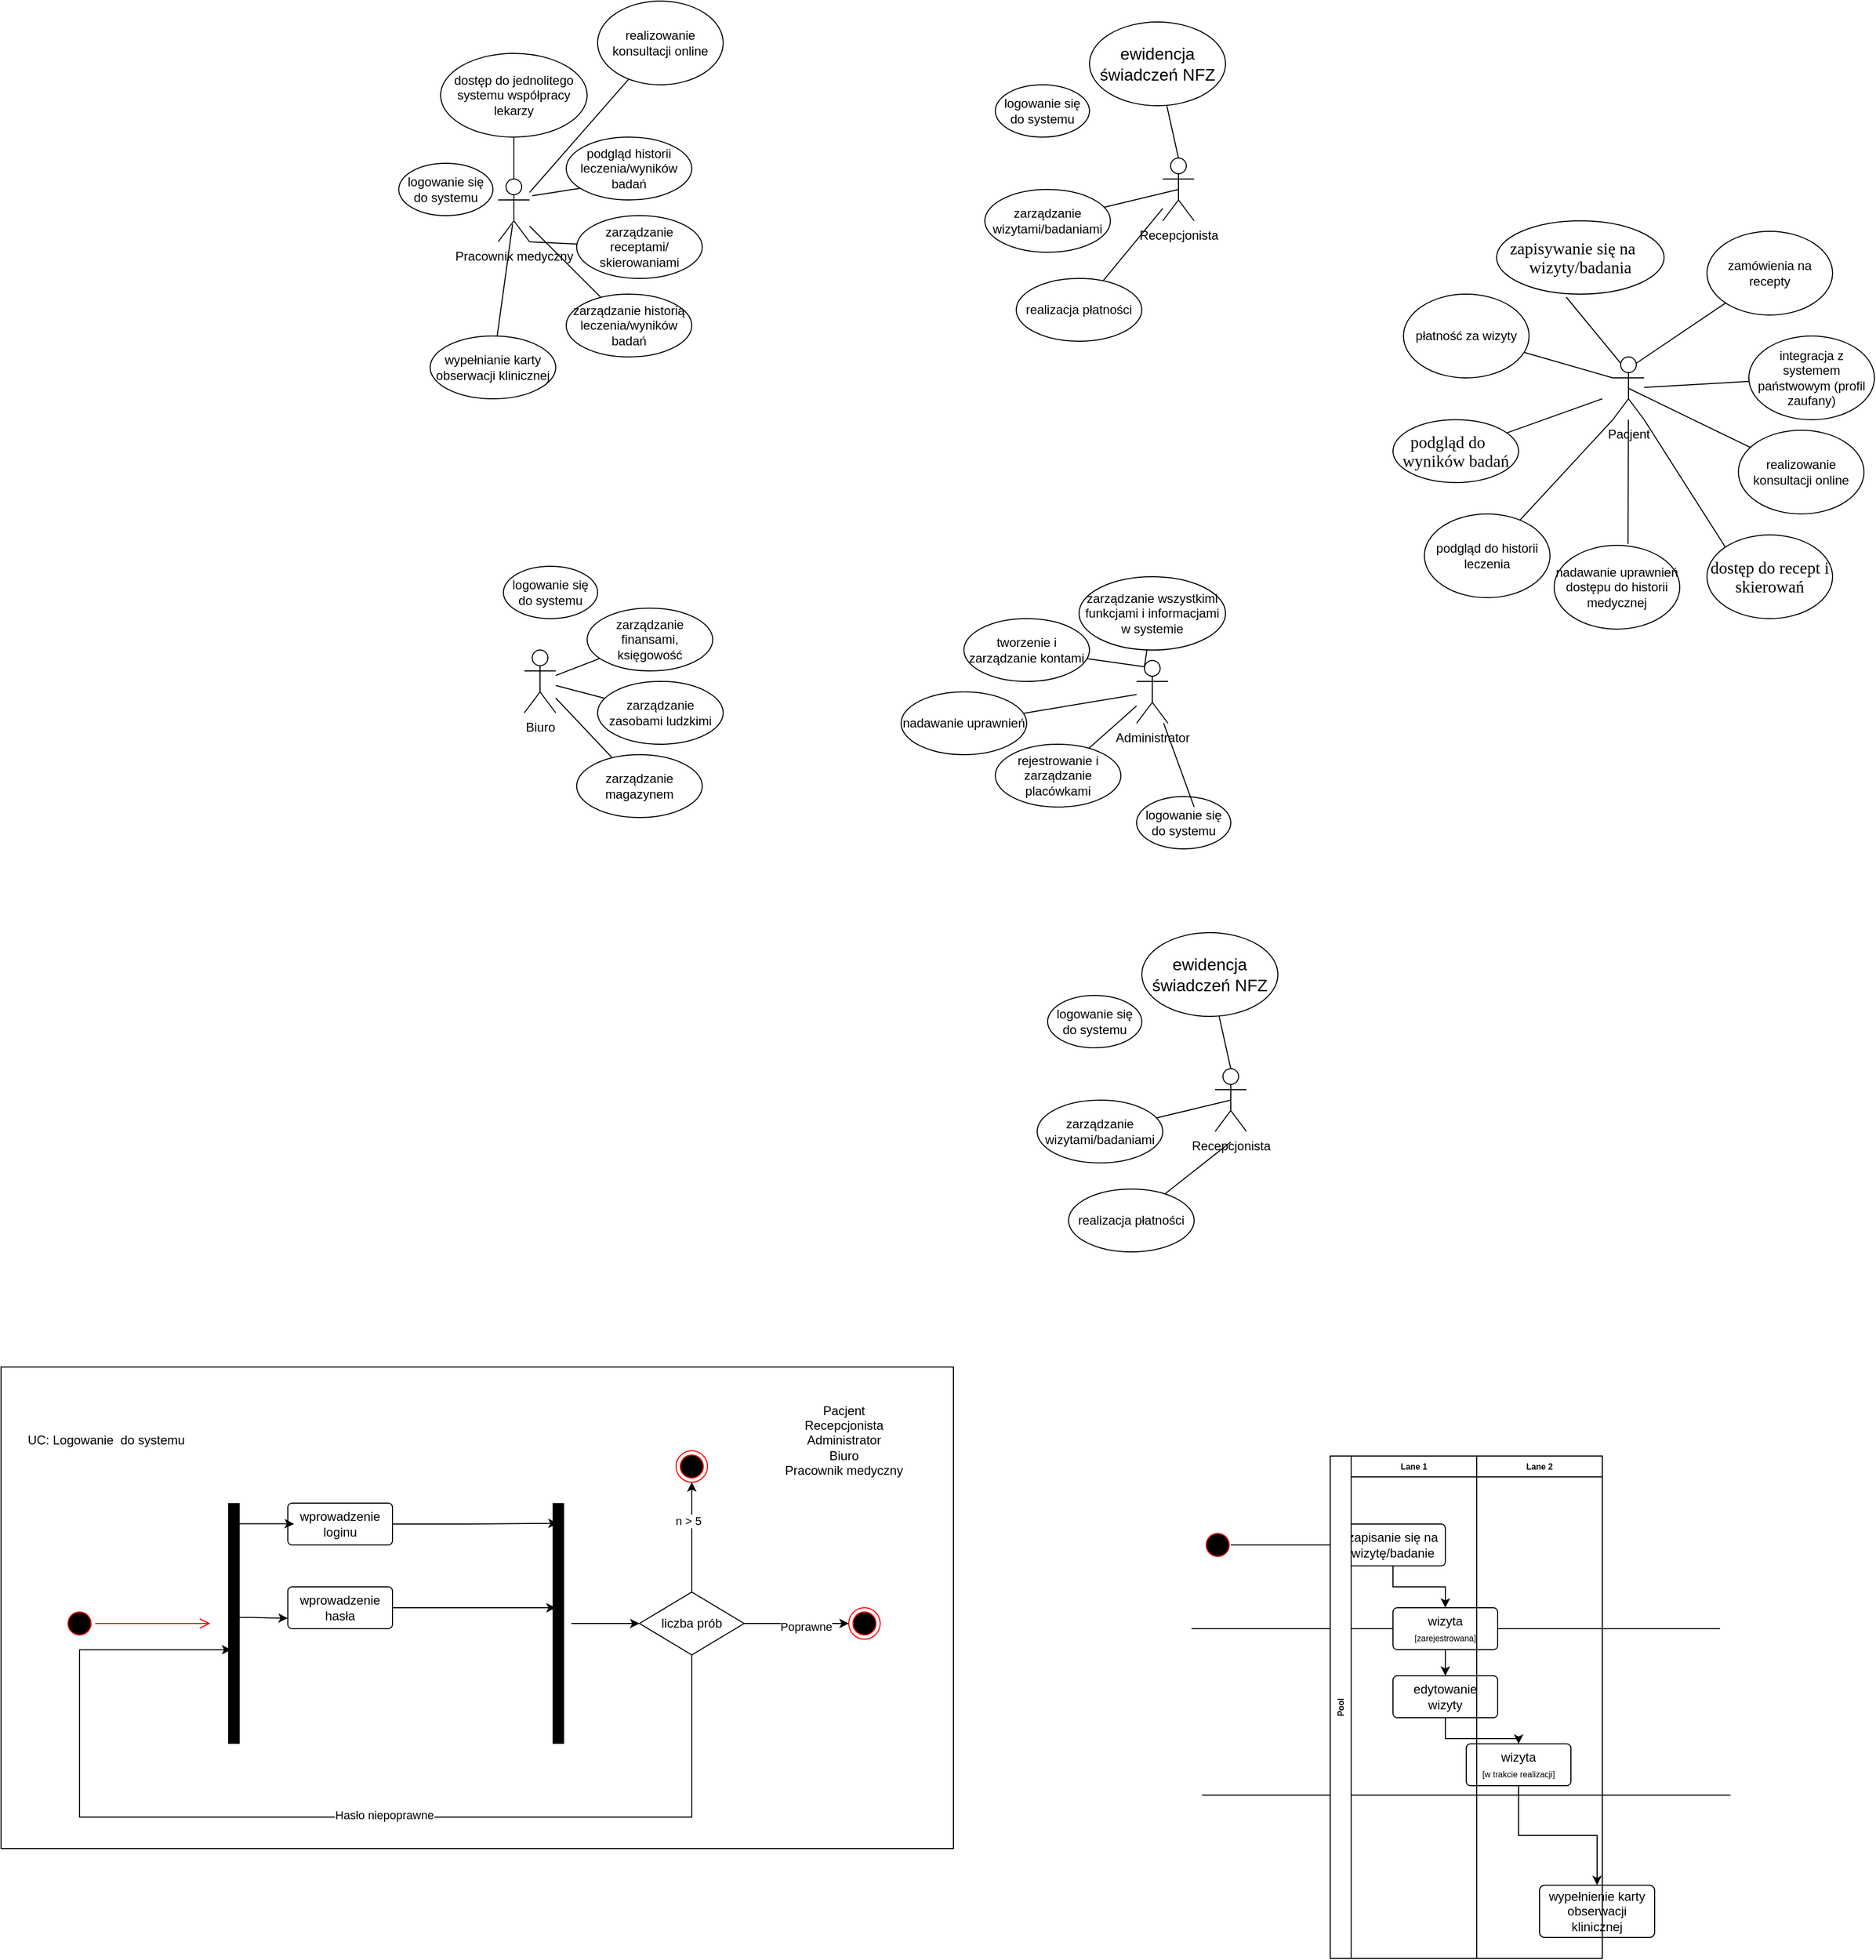 <mxfile version="17.4.3" type="github">
  <diagram id="2RPdpxXCFyz0xVRLLAnb" name="Page-1">
    <mxGraphModel dx="2064" dy="1775" grid="1" gridSize="10" guides="1" tooltips="1" connect="1" arrows="1" fold="1" page="1" pageScale="1" pageWidth="827" pageHeight="1169" math="0" shadow="0">
      <root>
        <mxCell id="0" />
        <mxCell id="1" parent="0" />
        <mxCell id="TBF9zZiF4ZimvEeWQ7kE-50" value="" style="rounded=0;arcSize=10;whiteSpace=wrap;html=1;align=center;glass=0;shadow=0;" vertex="1" parent="1">
          <mxGeometry x="-380" y="615" width="910" height="460" as="geometry" />
        </mxCell>
        <mxCell id="AdZAlGOrFTd36PGD04gz-3" value="Recepcjonista" style="shape=umlActor;verticalLabelPosition=bottom;verticalAlign=top;html=1;outlineConnect=0;" parent="1" vertex="1">
          <mxGeometry x="730" y="-540" width="30" height="60" as="geometry" />
        </mxCell>
        <mxCell id="AdZAlGOrFTd36PGD04gz-8" value="logowanie się do systemu" style="ellipse;whiteSpace=wrap;html=1;" parent="1" vertex="1">
          <mxGeometry x="705" y="70" width="90" height="50" as="geometry" />
        </mxCell>
        <mxCell id="AdZAlGOrFTd36PGD04gz-10" value="zarządzanie wizytami/badaniami" style="ellipse;whiteSpace=wrap;html=1;" parent="1" vertex="1">
          <mxGeometry x="560" y="-510" width="120" height="60" as="geometry" />
        </mxCell>
        <mxCell id="AdZAlGOrFTd36PGD04gz-11" value="&lt;div&gt;&lt;span style=&quot;font-size: 16px ; background-color: rgb(255 , 255 , 255)&quot;&gt;ewidencja świadczeń NFZ&lt;/span&gt;&lt;/div&gt;" style="ellipse;whiteSpace=wrap;html=1;align=center;" parent="1" vertex="1">
          <mxGeometry x="660" y="-670" width="130" height="80" as="geometry" />
        </mxCell>
        <mxCell id="AdZAlGOrFTd36PGD04gz-12" value="realizacja płatności" style="ellipse;whiteSpace=wrap;html=1;" parent="1" vertex="1">
          <mxGeometry x="590" y="-425" width="120" height="60" as="geometry" />
        </mxCell>
        <mxCell id="AdZAlGOrFTd36PGD04gz-13" value="Pracownik medyczny&lt;br&gt;" style="shape=umlActor;verticalLabelPosition=bottom;verticalAlign=top;html=1;outlineConnect=0;" parent="1" vertex="1">
          <mxGeometry x="95" y="-520" width="30" height="60" as="geometry" />
        </mxCell>
        <mxCell id="AdZAlGOrFTd36PGD04gz-14" value="podgląd historii leczenia/wyników badań" style="ellipse;whiteSpace=wrap;html=1;" parent="1" vertex="1">
          <mxGeometry x="160" y="-560" width="120" height="60" as="geometry" />
        </mxCell>
        <mxCell id="AdZAlGOrFTd36PGD04gz-15" value="zarządzanie receptami/&lt;br&gt;skierowaniami" style="ellipse;whiteSpace=wrap;html=1;" parent="1" vertex="1">
          <mxGeometry x="170" y="-485" width="120" height="60" as="geometry" />
        </mxCell>
        <mxCell id="AdZAlGOrFTd36PGD04gz-16" value="zarządzanie historią leczenia/wyników badań" style="ellipse;whiteSpace=wrap;html=1;" parent="1" vertex="1">
          <mxGeometry x="160" y="-410" width="120" height="60" as="geometry" />
        </mxCell>
        <mxCell id="AdZAlGOrFTd36PGD04gz-17" value="dostęp do jednolitego systemu współpracy lekarzy" style="ellipse;whiteSpace=wrap;html=1;" parent="1" vertex="1">
          <mxGeometry x="40" y="-640" width="140" height="80" as="geometry" />
        </mxCell>
        <mxCell id="AdZAlGOrFTd36PGD04gz-20" value="Administrator" style="shape=umlActor;verticalLabelPosition=bottom;verticalAlign=top;html=1;outlineConnect=0;" parent="1" vertex="1">
          <mxGeometry x="705" y="-60" width="30" height="60" as="geometry" />
        </mxCell>
        <mxCell id="AdZAlGOrFTd36PGD04gz-21" value="tworzenie i zarządzanie kontami" style="ellipse;whiteSpace=wrap;html=1;" parent="1" vertex="1">
          <mxGeometry x="540" y="-100" width="120" height="60" as="geometry" />
        </mxCell>
        <mxCell id="AdZAlGOrFTd36PGD04gz-22" value="nadawanie uprawnień" style="ellipse;whiteSpace=wrap;html=1;" parent="1" vertex="1">
          <mxGeometry x="480" y="-30" width="120" height="60" as="geometry" />
        </mxCell>
        <mxCell id="AdZAlGOrFTd36PGD04gz-23" value="rejestrowanie i zarządzanie placówkami" style="ellipse;whiteSpace=wrap;html=1;" parent="1" vertex="1">
          <mxGeometry x="570" y="20" width="120" height="60" as="geometry" />
        </mxCell>
        <mxCell id="AdZAlGOrFTd36PGD04gz-24" value="zarządzanie wszystkimi funkcjami i informacjami w systemie" style="ellipse;whiteSpace=wrap;html=1;" parent="1" vertex="1">
          <mxGeometry x="650" y="-140" width="140" height="70" as="geometry" />
        </mxCell>
        <mxCell id="AdZAlGOrFTd36PGD04gz-25" value="Biuro" style="shape=umlActor;verticalLabelPosition=bottom;verticalAlign=top;html=1;outlineConnect=0;" parent="1" vertex="1">
          <mxGeometry x="120" y="-70" width="30" height="60" as="geometry" />
        </mxCell>
        <mxCell id="AdZAlGOrFTd36PGD04gz-26" value="zarządzanie finansami, księgowość" style="ellipse;whiteSpace=wrap;html=1;" parent="1" vertex="1">
          <mxGeometry x="180" y="-110" width="120" height="60" as="geometry" />
        </mxCell>
        <mxCell id="AdZAlGOrFTd36PGD04gz-27" value="zarządzanie zasobami ludzkimi" style="ellipse;whiteSpace=wrap;html=1;" parent="1" vertex="1">
          <mxGeometry x="190" y="-40" width="120" height="60" as="geometry" />
        </mxCell>
        <mxCell id="AdZAlGOrFTd36PGD04gz-28" value="zarządzanie magazynem" style="ellipse;whiteSpace=wrap;html=1;" parent="1" vertex="1">
          <mxGeometry x="170" y="30" width="120" height="60" as="geometry" />
        </mxCell>
        <mxCell id="AdZAlGOrFTd36PGD04gz-33" value="" style="endArrow=none;html=1;rounded=0;" parent="1" source="AdZAlGOrFTd36PGD04gz-26" target="AdZAlGOrFTd36PGD04gz-25" edge="1">
          <mxGeometry width="50" height="50" relative="1" as="geometry">
            <mxPoint x="450" y="-110" as="sourcePoint" />
            <mxPoint x="500" y="-160" as="targetPoint" />
          </mxGeometry>
        </mxCell>
        <mxCell id="AdZAlGOrFTd36PGD04gz-37" value="" style="endArrow=none;html=1;rounded=0;" parent="1" source="AdZAlGOrFTd36PGD04gz-13" target="AdZAlGOrFTd36PGD04gz-17" edge="1">
          <mxGeometry width="50" height="50" relative="1" as="geometry">
            <mxPoint x="450" y="-310" as="sourcePoint" />
            <mxPoint x="500" y="-360" as="targetPoint" />
          </mxGeometry>
        </mxCell>
        <mxCell id="AdZAlGOrFTd36PGD04gz-39" value="" style="endArrow=none;html=1;rounded=0;entryX=0.75;entryY=0.1;entryDx=0;entryDy=0;entryPerimeter=0;" parent="1" edge="1">
          <mxGeometry width="50" height="50" relative="1" as="geometry">
            <mxPoint x="172.751" y="-511.02" as="sourcePoint" />
            <mxPoint x="127.5" y="-504" as="targetPoint" />
          </mxGeometry>
        </mxCell>
        <mxCell id="AdZAlGOrFTd36PGD04gz-40" value="" style="endArrow=none;html=1;rounded=0;entryX=1;entryY=1;entryDx=0;entryDy=0;entryPerimeter=0;" parent="1" source="AdZAlGOrFTd36PGD04gz-15" target="AdZAlGOrFTd36PGD04gz-13" edge="1">
          <mxGeometry width="50" height="50" relative="1" as="geometry">
            <mxPoint x="450" y="-310" as="sourcePoint" />
            <mxPoint x="500" y="-360" as="targetPoint" />
          </mxGeometry>
        </mxCell>
        <mxCell id="AdZAlGOrFTd36PGD04gz-41" value="" style="endArrow=none;html=1;rounded=0;" parent="1" source="AdZAlGOrFTd36PGD04gz-16" target="AdZAlGOrFTd36PGD04gz-13" edge="1">
          <mxGeometry width="50" height="50" relative="1" as="geometry">
            <mxPoint x="450" y="-310" as="sourcePoint" />
            <mxPoint x="500" y="-360" as="targetPoint" />
          </mxGeometry>
        </mxCell>
        <mxCell id="AdZAlGOrFTd36PGD04gz-42" value="" style="endArrow=none;html=1;rounded=0;" parent="1" source="AdZAlGOrFTd36PGD04gz-25" target="AdZAlGOrFTd36PGD04gz-27" edge="1">
          <mxGeometry width="50" height="50" relative="1" as="geometry">
            <mxPoint x="450" y="-110" as="sourcePoint" />
            <mxPoint x="500" y="-160" as="targetPoint" />
          </mxGeometry>
        </mxCell>
        <mxCell id="AdZAlGOrFTd36PGD04gz-43" value="" style="endArrow=none;html=1;rounded=0;exitX=0.283;exitY=0.05;exitDx=0;exitDy=0;exitPerimeter=0;" parent="1" source="AdZAlGOrFTd36PGD04gz-28" target="AdZAlGOrFTd36PGD04gz-25" edge="1">
          <mxGeometry width="50" height="50" relative="1" as="geometry">
            <mxPoint x="450" y="-110" as="sourcePoint" />
            <mxPoint x="500" y="-160" as="targetPoint" />
          </mxGeometry>
        </mxCell>
        <mxCell id="AdZAlGOrFTd36PGD04gz-44" value="" style="endArrow=none;html=1;rounded=0;entryX=0.25;entryY=0.1;entryDx=0;entryDy=0;entryPerimeter=0;" parent="1" source="AdZAlGOrFTd36PGD04gz-21" target="AdZAlGOrFTd36PGD04gz-20" edge="1">
          <mxGeometry width="50" height="50" relative="1" as="geometry">
            <mxPoint x="450" y="-110" as="sourcePoint" />
            <mxPoint x="500" y="-160" as="targetPoint" />
          </mxGeometry>
        </mxCell>
        <mxCell id="AdZAlGOrFTd36PGD04gz-45" value="" style="endArrow=none;html=1;rounded=0;" parent="1" source="AdZAlGOrFTd36PGD04gz-22" target="AdZAlGOrFTd36PGD04gz-20" edge="1">
          <mxGeometry width="50" height="50" relative="1" as="geometry">
            <mxPoint x="450" y="-110" as="sourcePoint" />
            <mxPoint x="500" y="-160" as="targetPoint" />
          </mxGeometry>
        </mxCell>
        <mxCell id="AdZAlGOrFTd36PGD04gz-46" value="" style="endArrow=none;html=1;rounded=0;" parent="1" source="AdZAlGOrFTd36PGD04gz-23" target="AdZAlGOrFTd36PGD04gz-20" edge="1">
          <mxGeometry width="50" height="50" relative="1" as="geometry">
            <mxPoint x="450" y="-110" as="sourcePoint" />
            <mxPoint x="500" y="-160" as="targetPoint" />
          </mxGeometry>
        </mxCell>
        <mxCell id="AdZAlGOrFTd36PGD04gz-47" value="" style="endArrow=none;html=1;rounded=0;exitX=0.25;exitY=0.1;exitDx=0;exitDy=0;exitPerimeter=0;" parent="1" source="AdZAlGOrFTd36PGD04gz-20" target="AdZAlGOrFTd36PGD04gz-24" edge="1">
          <mxGeometry width="50" height="50" relative="1" as="geometry">
            <mxPoint x="450" y="-110" as="sourcePoint" />
            <mxPoint x="500" y="-160" as="targetPoint" />
          </mxGeometry>
        </mxCell>
        <mxCell id="AdZAlGOrFTd36PGD04gz-49" value="" style="endArrow=none;html=1;rounded=0;entryX=0.5;entryY=0.5;entryDx=0;entryDy=0;entryPerimeter=0;" parent="1" source="AdZAlGOrFTd36PGD04gz-10" target="AdZAlGOrFTd36PGD04gz-3" edge="1">
          <mxGeometry width="50" height="50" relative="1" as="geometry">
            <mxPoint x="450" y="-510" as="sourcePoint" />
            <mxPoint x="500" y="-560" as="targetPoint" />
          </mxGeometry>
        </mxCell>
        <mxCell id="AdZAlGOrFTd36PGD04gz-50" value="" style="endArrow=none;html=1;rounded=0;" parent="1" source="AdZAlGOrFTd36PGD04gz-12" target="AdZAlGOrFTd36PGD04gz-3" edge="1">
          <mxGeometry width="50" height="50" relative="1" as="geometry">
            <mxPoint x="450" y="-510" as="sourcePoint" />
            <mxPoint x="500" y="-560" as="targetPoint" />
          </mxGeometry>
        </mxCell>
        <mxCell id="AdZAlGOrFTd36PGD04gz-51" value="" style="endArrow=none;html=1;rounded=0;entryX=0.5;entryY=0;entryDx=0;entryDy=0;entryPerimeter=0;" parent="1" source="AdZAlGOrFTd36PGD04gz-11" target="AdZAlGOrFTd36PGD04gz-3" edge="1">
          <mxGeometry width="50" height="50" relative="1" as="geometry">
            <mxPoint x="450" y="-510" as="sourcePoint" />
            <mxPoint x="500" y="-560" as="targetPoint" />
          </mxGeometry>
        </mxCell>
        <mxCell id="lqnqc55kXV3MOIMBdHod-2" value="&lt;p class=&quot;MsoListParagraph&quot; style=&quot;text-indent: -18.0pt&quot;&gt;&lt;span style=&quot;font-size: 12.0pt ; line-height: 107% ; font-family: &amp;#34;symbol&amp;#34;&quot;&gt;&lt;span style=&quot;font-stretch: normal ; font-size: 7pt ; line-height: normal ; font-family: &amp;#34;times new roman&amp;#34;&quot;&gt;&amp;nbsp; &amp;nbsp;&amp;nbsp;&lt;/span&gt;&lt;/span&gt;&lt;span style=&quot;font-size: 12.0pt ; line-height: 107% ; font-family: &amp;#34;times new roman&amp;#34; , serif&quot;&gt;zapisywanie się na wizyty/badania&lt;/span&gt;&lt;/p&gt;" style="ellipse;whiteSpace=wrap;html=1;" parent="1" vertex="1">
          <mxGeometry x="1049" y="-480" width="160" height="70" as="geometry" />
        </mxCell>
        <mxCell id="lqnqc55kXV3MOIMBdHod-3" value="&lt;p class=&quot;MsoListParagraph&quot; style=&quot;text-indent: -18.0pt&quot;&gt;&lt;span style=&quot;line-height: 107%&quot;&gt;&lt;span style=&quot;font-stretch: normal ; line-height: normal ; font-size: 16px&quot;&gt;&lt;font face=&quot;Symbol&quot;&gt;&amp;nbsp;&lt;/font&gt;&lt;/span&gt;&lt;span style=&quot;font-family: &amp;#34;times new roman&amp;#34; ; font-size: 7pt ; font-stretch: normal ; line-height: normal&quot;&gt; &amp;nbsp;&lt;/span&gt;&lt;/span&gt;&lt;span style=&quot;font-size: 12.0pt ; line-height: 107% ; font-family: &amp;#34;times new roman&amp;#34; , serif&quot;&gt;podgląd do wyników badań&lt;/span&gt;&lt;/p&gt;" style="ellipse;whiteSpace=wrap;html=1;" parent="1" vertex="1">
          <mxGeometry x="950" y="-290" width="120" height="60" as="geometry" />
        </mxCell>
        <mxCell id="lqnqc55kXV3MOIMBdHod-4" value="zamówienia na recepty" style="ellipse;whiteSpace=wrap;html=1;" parent="1" vertex="1">
          <mxGeometry x="1250" y="-470" width="120" height="80" as="geometry" />
        </mxCell>
        <mxCell id="lqnqc55kXV3MOIMBdHod-5" value="płatność za wizyty" style="ellipse;whiteSpace=wrap;html=1;" parent="1" vertex="1">
          <mxGeometry x="960" y="-410" width="120" height="80" as="geometry" />
        </mxCell>
        <mxCell id="lqnqc55kXV3MOIMBdHod-6" value="integracja z systemem państwowym (profil zaufany)" style="ellipse;whiteSpace=wrap;html=1;" parent="1" vertex="1">
          <mxGeometry x="1290" y="-370" width="120" height="80" as="geometry" />
        </mxCell>
        <mxCell id="lqnqc55kXV3MOIMBdHod-7" value="nadawanie uprawnień dostępu do historii medycznej" style="ellipse;whiteSpace=wrap;html=1;" parent="1" vertex="1">
          <mxGeometry x="1104" y="-170" width="120" height="80" as="geometry" />
        </mxCell>
        <mxCell id="lqnqc55kXV3MOIMBdHod-8" value="&lt;p class=&quot;MsoListParagraph&quot; style=&quot;text-indent: -18.0pt&quot;&gt;&lt;span style=&quot;font-size: 12pt ; line-height: 107%&quot;&gt;&lt;font face=&quot;Symbol&quot;&gt;&amp;nbsp; &amp;nbsp; &amp;nbsp;&amp;nbsp;&lt;/font&gt;&lt;/span&gt;&lt;span style=&quot;font-size: 12.0pt ; line-height: 107% ; font-family: &amp;#34;times new roman&amp;#34; , serif&quot;&gt;dostęp do recept i skierowań&lt;/span&gt;&lt;/p&gt;" style="ellipse;whiteSpace=wrap;html=1;" parent="1" vertex="1">
          <mxGeometry x="1250" y="-180" width="120" height="80" as="geometry" />
        </mxCell>
        <mxCell id="lqnqc55kXV3MOIMBdHod-9" value="podgląd do historii leczenia" style="ellipse;whiteSpace=wrap;html=1;" parent="1" vertex="1">
          <mxGeometry x="980" y="-200" width="120" height="80" as="geometry" />
        </mxCell>
        <mxCell id="lqnqc55kXV3MOIMBdHod-10" value="realizowanie konsultacji online" style="ellipse;whiteSpace=wrap;html=1;" parent="1" vertex="1">
          <mxGeometry x="190" y="-690" width="120" height="80" as="geometry" />
        </mxCell>
        <mxCell id="lqnqc55kXV3MOIMBdHod-11" value="Pacjent&lt;br&gt;" style="shape=umlActor;verticalLabelPosition=bottom;verticalAlign=top;html=1;outlineConnect=0;" parent="1" vertex="1">
          <mxGeometry x="1160" y="-350" width="30" height="60" as="geometry" />
        </mxCell>
        <mxCell id="lqnqc55kXV3MOIMBdHod-25" value="wypełnianie karty obserwacji klinicznej" style="ellipse;whiteSpace=wrap;html=1;" parent="1" vertex="1">
          <mxGeometry x="30" y="-370" width="120" height="60" as="geometry" />
        </mxCell>
        <mxCell id="lqnqc55kXV3MOIMBdHod-27" value="" style="endArrow=none;html=1;rounded=0;" parent="1" target="lqnqc55kXV3MOIMBdHod-25" edge="1">
          <mxGeometry width="50" height="50" relative="1" as="geometry">
            <mxPoint x="108.769" y="-476.772" as="sourcePoint" />
            <mxPoint x="371.24" y="-543.22" as="targetPoint" />
          </mxGeometry>
        </mxCell>
        <mxCell id="lqnqc55kXV3MOIMBdHod-30" value="" style="endArrow=none;html=1;rounded=0;fontFamily=Helvetica;" parent="1" source="AdZAlGOrFTd36PGD04gz-13" target="lqnqc55kXV3MOIMBdHod-10" edge="1">
          <mxGeometry width="50" height="50" relative="1" as="geometry">
            <mxPoint x="320" y="-810" as="sourcePoint" />
            <mxPoint x="370" y="-860" as="targetPoint" />
          </mxGeometry>
        </mxCell>
        <mxCell id="lqnqc55kXV3MOIMBdHod-34" value="realizowanie konsultacji online" style="ellipse;whiteSpace=wrap;html=1;" parent="1" vertex="1">
          <mxGeometry x="1280" y="-280" width="120" height="80" as="geometry" />
        </mxCell>
        <mxCell id="lqnqc55kXV3MOIMBdHod-35" value="logowanie się do systemu" style="ellipse;whiteSpace=wrap;html=1;" parent="1" vertex="1">
          <mxGeometry x="100" y="-150" width="90" height="50" as="geometry" />
        </mxCell>
        <mxCell id="lqnqc55kXV3MOIMBdHod-36" value="logowanie się do systemu" style="ellipse;whiteSpace=wrap;html=1;" parent="1" vertex="1">
          <mxGeometry y="-535" width="90" height="50" as="geometry" />
        </mxCell>
        <mxCell id="lqnqc55kXV3MOIMBdHod-37" value="logowanie się do systemu" style="ellipse;whiteSpace=wrap;html=1;" parent="1" vertex="1">
          <mxGeometry x="570" y="-610" width="90" height="50" as="geometry" />
        </mxCell>
        <mxCell id="TBF9zZiF4ZimvEeWQ7kE-1" value="" style="endArrow=none;html=1;rounded=0;" edge="1" parent="1" target="AdZAlGOrFTd36PGD04gz-20">
          <mxGeometry width="50" height="50" relative="1" as="geometry">
            <mxPoint x="759.995" y="80.004" as="sourcePoint" />
            <mxPoint x="805.54" y="39.473" as="targetPoint" />
          </mxGeometry>
        </mxCell>
        <mxCell id="TBF9zZiF4ZimvEeWQ7kE-2" value="" style="endArrow=none;html=1;rounded=0;" edge="1" parent="1" source="lqnqc55kXV3MOIMBdHod-9">
          <mxGeometry width="50" height="50" relative="1" as="geometry">
            <mxPoint x="1189.085" y="-209.996" as="sourcePoint" />
            <mxPoint x="1159.997" y="-290" as="targetPoint" />
          </mxGeometry>
        </mxCell>
        <mxCell id="TBF9zZiF4ZimvEeWQ7kE-3" value="" style="endArrow=none;html=1;rounded=0;" edge="1" parent="1" source="lqnqc55kXV3MOIMBdHod-3">
          <mxGeometry width="50" height="50" relative="1" as="geometry">
            <mxPoint x="1081.337" y="-184.111" as="sourcePoint" />
            <mxPoint x="1150" y="-310" as="targetPoint" />
          </mxGeometry>
        </mxCell>
        <mxCell id="TBF9zZiF4ZimvEeWQ7kE-4" value="" style="endArrow=none;html=1;rounded=0;entryX=0;entryY=0.333;entryDx=0;entryDy=0;entryPerimeter=0;" edge="1" parent="1" source="lqnqc55kXV3MOIMBdHod-5" target="lqnqc55kXV3MOIMBdHod-11">
          <mxGeometry width="50" height="50" relative="1" as="geometry">
            <mxPoint x="1068.998" y="-267.315" as="sourcePoint" />
            <mxPoint x="1160" y="-300" as="targetPoint" />
          </mxGeometry>
        </mxCell>
        <mxCell id="TBF9zZiF4ZimvEeWQ7kE-5" value="" style="endArrow=none;html=1;rounded=0;entryX=0.25;entryY=0.1;entryDx=0;entryDy=0;entryPerimeter=0;exitX=0.416;exitY=1.041;exitDx=0;exitDy=0;exitPerimeter=0;" edge="1" parent="1" source="lqnqc55kXV3MOIMBdHod-2" target="lqnqc55kXV3MOIMBdHod-11">
          <mxGeometry width="50" height="50" relative="1" as="geometry">
            <mxPoint x="1085.149" y="-344.243" as="sourcePoint" />
            <mxPoint x="1170" y="-320" as="targetPoint" />
          </mxGeometry>
        </mxCell>
        <mxCell id="TBF9zZiF4ZimvEeWQ7kE-6" value="" style="endArrow=none;html=1;rounded=0;entryX=0.75;entryY=0.1;entryDx=0;entryDy=0;entryPerimeter=0;" edge="1" parent="1" source="lqnqc55kXV3MOIMBdHod-4" target="lqnqc55kXV3MOIMBdHod-11">
          <mxGeometry width="50" height="50" relative="1" as="geometry">
            <mxPoint x="1125.56" y="-397.13" as="sourcePoint" />
            <mxPoint x="1177.5" y="-334" as="targetPoint" />
          </mxGeometry>
        </mxCell>
        <mxCell id="TBF9zZiF4ZimvEeWQ7kE-7" value="" style="endArrow=none;html=1;rounded=0;exitX=0.588;exitY=-0.017;exitDx=0;exitDy=0;exitPerimeter=0;" edge="1" parent="1" source="lqnqc55kXV3MOIMBdHod-7" target="lqnqc55kXV3MOIMBdHod-11">
          <mxGeometry width="50" height="50" relative="1" as="geometry">
            <mxPoint x="1275.194" y="-393.396" as="sourcePoint" />
            <mxPoint x="1185" y="-340" as="targetPoint" />
          </mxGeometry>
        </mxCell>
        <mxCell id="TBF9zZiF4ZimvEeWQ7kE-9" value="" style="endArrow=none;html=1;rounded=0;exitX=0;exitY=0;exitDx=0;exitDy=0;entryX=1;entryY=1;entryDx=0;entryDy=0;entryPerimeter=0;" edge="1" parent="1" source="lqnqc55kXV3MOIMBdHod-8" target="lqnqc55kXV3MOIMBdHod-11">
          <mxGeometry width="50" height="50" relative="1" as="geometry">
            <mxPoint x="1184.56" y="-161.36" as="sourcePoint" />
            <mxPoint x="1184.911" y="-280" as="targetPoint" />
          </mxGeometry>
        </mxCell>
        <mxCell id="TBF9zZiF4ZimvEeWQ7kE-10" value="" style="endArrow=none;html=1;rounded=0;entryX=0.5;entryY=0.5;entryDx=0;entryDy=0;entryPerimeter=0;" edge="1" parent="1" source="lqnqc55kXV3MOIMBdHod-34" target="lqnqc55kXV3MOIMBdHod-11">
          <mxGeometry width="50" height="50" relative="1" as="geometry">
            <mxPoint x="1277.574" y="-158.284" as="sourcePoint" />
            <mxPoint x="1200" y="-280" as="targetPoint" />
          </mxGeometry>
        </mxCell>
        <mxCell id="TBF9zZiF4ZimvEeWQ7kE-11" value="" style="endArrow=none;html=1;rounded=0;" edge="1" parent="1" source="lqnqc55kXV3MOIMBdHod-6" target="lqnqc55kXV3MOIMBdHod-11">
          <mxGeometry width="50" height="50" relative="1" as="geometry">
            <mxPoint x="1301.557" y="-253.601" as="sourcePoint" />
            <mxPoint x="1185" y="-310" as="targetPoint" />
          </mxGeometry>
        </mxCell>
        <mxCell id="TBF9zZiF4ZimvEeWQ7kE-12" value="" style="ellipse;html=1;shape=startState;fillColor=#000000;strokeColor=#ff0000;" vertex="1" parent="1">
          <mxGeometry x="-320" y="845" width="30" height="30" as="geometry" />
        </mxCell>
        <mxCell id="TBF9zZiF4ZimvEeWQ7kE-13" value="" style="edgeStyle=orthogonalEdgeStyle;html=1;verticalAlign=bottom;endArrow=open;endSize=8;strokeColor=#ff0000;rounded=0;" edge="1" source="TBF9zZiF4ZimvEeWQ7kE-12" parent="1">
          <mxGeometry relative="1" as="geometry">
            <mxPoint x="-180" y="860" as="targetPoint" />
          </mxGeometry>
        </mxCell>
        <mxCell id="TBF9zZiF4ZimvEeWQ7kE-52" style="edgeStyle=orthogonalEdgeStyle;rounded=0;orthogonalLoop=1;jettySize=auto;html=1;entryX=0;entryY=0.75;entryDx=0;entryDy=0;exitX=0.475;exitY=0.424;exitDx=0;exitDy=0;exitPerimeter=0;" edge="1" parent="1" source="TBF9zZiF4ZimvEeWQ7kE-14" target="TBF9zZiF4ZimvEeWQ7kE-34">
          <mxGeometry relative="1" as="geometry">
            <Array as="points">
              <mxPoint x="-140" y="854" />
            </Array>
          </mxGeometry>
        </mxCell>
        <mxCell id="TBF9zZiF4ZimvEeWQ7kE-14" value="" style="line;strokeWidth=11;fillColor=none;align=left;verticalAlign=middle;spacingTop=-1;spacingLeft=3;spacingRight=3;rotatable=0;labelPosition=right;points=[];portConstraint=eastwest;direction=south;" vertex="1" parent="1">
          <mxGeometry x="-170" y="745" width="25" height="230" as="geometry" />
        </mxCell>
        <mxCell id="TBF9zZiF4ZimvEeWQ7kE-23" value="Recepcjonista" style="shape=umlActor;verticalLabelPosition=bottom;verticalAlign=top;html=1;outlineConnect=0;" vertex="1" parent="1">
          <mxGeometry x="780" y="330" width="30" height="60" as="geometry" />
        </mxCell>
        <mxCell id="TBF9zZiF4ZimvEeWQ7kE-24" value="zarządzanie wizytami/badaniami" style="ellipse;whiteSpace=wrap;html=1;" vertex="1" parent="1">
          <mxGeometry x="610" y="360" width="120" height="60" as="geometry" />
        </mxCell>
        <mxCell id="TBF9zZiF4ZimvEeWQ7kE-25" value="&lt;div&gt;&lt;span style=&quot;font-size: 16px ; background-color: rgb(255 , 255 , 255)&quot;&gt;ewidencja świadczeń NFZ&lt;/span&gt;&lt;/div&gt;" style="ellipse;whiteSpace=wrap;html=1;align=center;" vertex="1" parent="1">
          <mxGeometry x="710" y="200" width="130" height="80" as="geometry" />
        </mxCell>
        <mxCell id="TBF9zZiF4ZimvEeWQ7kE-26" value="realizacja płatności" style="ellipse;whiteSpace=wrap;html=1;" vertex="1" parent="1">
          <mxGeometry x="640" y="445" width="120" height="60" as="geometry" />
        </mxCell>
        <mxCell id="TBF9zZiF4ZimvEeWQ7kE-27" value="" style="endArrow=none;html=1;rounded=0;entryX=0.5;entryY=0.5;entryDx=0;entryDy=0;entryPerimeter=0;" edge="1" parent="1" source="TBF9zZiF4ZimvEeWQ7kE-24" target="TBF9zZiF4ZimvEeWQ7kE-23">
          <mxGeometry width="50" height="50" relative="1" as="geometry">
            <mxPoint x="500" y="360" as="sourcePoint" />
            <mxPoint x="550" y="310" as="targetPoint" />
          </mxGeometry>
        </mxCell>
        <mxCell id="TBF9zZiF4ZimvEeWQ7kE-28" value="" style="endArrow=none;html=1;rounded=0;" edge="1" parent="1" source="TBF9zZiF4ZimvEeWQ7kE-26">
          <mxGeometry width="50" height="50" relative="1" as="geometry">
            <mxPoint x="500" y="360" as="sourcePoint" />
            <mxPoint x="795" y="400" as="targetPoint" />
          </mxGeometry>
        </mxCell>
        <mxCell id="TBF9zZiF4ZimvEeWQ7kE-29" value="" style="endArrow=none;html=1;rounded=0;entryX=0.5;entryY=0;entryDx=0;entryDy=0;entryPerimeter=0;" edge="1" parent="1" source="TBF9zZiF4ZimvEeWQ7kE-25" target="TBF9zZiF4ZimvEeWQ7kE-23">
          <mxGeometry width="50" height="50" relative="1" as="geometry">
            <mxPoint x="500" y="360" as="sourcePoint" />
            <mxPoint x="550" y="310" as="targetPoint" />
          </mxGeometry>
        </mxCell>
        <mxCell id="TBF9zZiF4ZimvEeWQ7kE-30" value="logowanie się do systemu" style="ellipse;whiteSpace=wrap;html=1;" vertex="1" parent="1">
          <mxGeometry x="620" y="260" width="90" height="50" as="geometry" />
        </mxCell>
        <mxCell id="TBF9zZiF4ZimvEeWQ7kE-31" value="UC: Logowanie&amp;nbsp; do systemu" style="text;html=1;align=center;verticalAlign=middle;resizable=0;points=[];autosize=1;strokeColor=none;fillColor=none;" vertex="1" parent="1">
          <mxGeometry x="-365" y="675" width="170" height="20" as="geometry" />
        </mxCell>
        <mxCell id="TBF9zZiF4ZimvEeWQ7kE-47" style="edgeStyle=orthogonalEdgeStyle;rounded=0;orthogonalLoop=1;jettySize=auto;html=1;entryX=0.084;entryY=0.526;entryDx=0;entryDy=0;entryPerimeter=0;" edge="1" parent="1" source="TBF9zZiF4ZimvEeWQ7kE-33" target="TBF9zZiF4ZimvEeWQ7kE-35">
          <mxGeometry relative="1" as="geometry" />
        </mxCell>
        <mxCell id="TBF9zZiF4ZimvEeWQ7kE-33" value="wprowadzenie loginu" style="rounded=1;arcSize=10;whiteSpace=wrap;html=1;align=center;" vertex="1" parent="1">
          <mxGeometry x="-106" y="745" width="100" height="40" as="geometry" />
        </mxCell>
        <mxCell id="TBF9zZiF4ZimvEeWQ7kE-46" style="edgeStyle=orthogonalEdgeStyle;rounded=0;orthogonalLoop=1;jettySize=auto;html=1;entryX=0.435;entryY=0.6;entryDx=0;entryDy=0;entryPerimeter=0;" edge="1" parent="1" source="TBF9zZiF4ZimvEeWQ7kE-34" target="TBF9zZiF4ZimvEeWQ7kE-35">
          <mxGeometry relative="1" as="geometry" />
        </mxCell>
        <mxCell id="TBF9zZiF4ZimvEeWQ7kE-34" value="wprowadzenie hasła" style="rounded=1;arcSize=10;whiteSpace=wrap;html=1;align=center;" vertex="1" parent="1">
          <mxGeometry x="-106" y="825" width="100" height="40" as="geometry" />
        </mxCell>
        <mxCell id="TBF9zZiF4ZimvEeWQ7kE-48" style="edgeStyle=orthogonalEdgeStyle;rounded=0;orthogonalLoop=1;jettySize=auto;html=1;entryX=0;entryY=0.5;entryDx=0;entryDy=0;" edge="1" parent="1" source="TBF9zZiF4ZimvEeWQ7kE-35" target="TBF9zZiF4ZimvEeWQ7kE-36">
          <mxGeometry relative="1" as="geometry" />
        </mxCell>
        <mxCell id="TBF9zZiF4ZimvEeWQ7kE-35" value="" style="line;strokeWidth=11;fillColor=none;align=left;verticalAlign=middle;spacingTop=-1;spacingLeft=3;spacingRight=3;rotatable=0;labelPosition=right;points=[];portConstraint=eastwest;direction=south;" vertex="1" parent="1">
          <mxGeometry x="140" y="745" width="25" height="230" as="geometry" />
        </mxCell>
        <mxCell id="TBF9zZiF4ZimvEeWQ7kE-39" style="edgeStyle=orthogonalEdgeStyle;rounded=0;orthogonalLoop=1;jettySize=auto;html=1;entryX=0.609;entryY=0.6;entryDx=0;entryDy=0;entryPerimeter=0;" edge="1" parent="1" source="TBF9zZiF4ZimvEeWQ7kE-36" target="TBF9zZiF4ZimvEeWQ7kE-14">
          <mxGeometry relative="1" as="geometry">
            <Array as="points">
              <mxPoint x="280" y="1045" />
              <mxPoint x="-305" y="1045" />
              <mxPoint x="-305" y="885" />
            </Array>
          </mxGeometry>
        </mxCell>
        <mxCell id="TBF9zZiF4ZimvEeWQ7kE-40" value="Hasło niepoprawne" style="edgeLabel;html=1;align=center;verticalAlign=middle;resizable=0;points=[];" vertex="1" connectable="0" parent="TBF9zZiF4ZimvEeWQ7kE-39">
          <mxGeometry x="-0.14" y="-2" relative="1" as="geometry">
            <mxPoint as="offset" />
          </mxGeometry>
        </mxCell>
        <mxCell id="TBF9zZiF4ZimvEeWQ7kE-41" style="edgeStyle=orthogonalEdgeStyle;rounded=0;orthogonalLoop=1;jettySize=auto;html=1;" edge="1" parent="1" source="TBF9zZiF4ZimvEeWQ7kE-36" target="TBF9zZiF4ZimvEeWQ7kE-38">
          <mxGeometry relative="1" as="geometry" />
        </mxCell>
        <mxCell id="TBF9zZiF4ZimvEeWQ7kE-43" value="Poprawne" style="edgeLabel;html=1;align=center;verticalAlign=middle;resizable=0;points=[];" vertex="1" connectable="0" parent="TBF9zZiF4ZimvEeWQ7kE-41">
          <mxGeometry x="0.18" y="-3" relative="1" as="geometry">
            <mxPoint as="offset" />
          </mxGeometry>
        </mxCell>
        <mxCell id="TBF9zZiF4ZimvEeWQ7kE-44" style="edgeStyle=orthogonalEdgeStyle;rounded=0;orthogonalLoop=1;jettySize=auto;html=1;entryX=0.5;entryY=1;entryDx=0;entryDy=0;" edge="1" parent="1" source="TBF9zZiF4ZimvEeWQ7kE-36" target="TBF9zZiF4ZimvEeWQ7kE-37">
          <mxGeometry relative="1" as="geometry" />
        </mxCell>
        <mxCell id="TBF9zZiF4ZimvEeWQ7kE-45" value="n &amp;gt; 5&amp;nbsp;" style="edgeLabel;html=1;align=center;verticalAlign=middle;resizable=0;points=[];" vertex="1" connectable="0" parent="TBF9zZiF4ZimvEeWQ7kE-44">
          <mxGeometry x="0.3" y="2" relative="1" as="geometry">
            <mxPoint as="offset" />
          </mxGeometry>
        </mxCell>
        <mxCell id="TBF9zZiF4ZimvEeWQ7kE-36" value="liczba prób" style="shape=rhombus;perimeter=rhombusPerimeter;whiteSpace=wrap;html=1;align=center;" vertex="1" parent="1">
          <mxGeometry x="230" y="830" width="100" height="60" as="geometry" />
        </mxCell>
        <mxCell id="TBF9zZiF4ZimvEeWQ7kE-37" value="" style="ellipse;html=1;shape=endState;fillColor=#000000;strokeColor=#ff0000;" vertex="1" parent="1">
          <mxGeometry x="265" y="695" width="30" height="30" as="geometry" />
        </mxCell>
        <mxCell id="TBF9zZiF4ZimvEeWQ7kE-38" value="" style="ellipse;html=1;shape=endState;fillColor=#000000;strokeColor=#ff0000;" vertex="1" parent="1">
          <mxGeometry x="430" y="845" width="30" height="30" as="geometry" />
        </mxCell>
        <mxCell id="TBF9zZiF4ZimvEeWQ7kE-49" value="Pacjent&lt;br&gt;Recepcjonista&lt;br&gt;Administrator&lt;br&gt;Biuro&lt;br&gt;Pracownik medyczny&lt;br&gt;" style="text;html=1;align=center;verticalAlign=middle;resizable=0;points=[];autosize=1;strokeColor=none;fillColor=none;" vertex="1" parent="1">
          <mxGeometry x="360" y="645" width="130" height="80" as="geometry" />
        </mxCell>
        <mxCell id="TBF9zZiF4ZimvEeWQ7kE-54" style="edgeStyle=orthogonalEdgeStyle;rounded=0;orthogonalLoop=1;jettySize=auto;html=1;exitX=0.086;exitY=0.448;exitDx=0;exitDy=0;exitPerimeter=0;" edge="1" parent="1" source="TBF9zZiF4ZimvEeWQ7kE-14">
          <mxGeometry relative="1" as="geometry">
            <mxPoint x="-150" y="764.85" as="sourcePoint" />
            <mxPoint x="-100" y="765" as="targetPoint" />
            <Array as="points">
              <mxPoint x="-105" y="765" />
            </Array>
          </mxGeometry>
        </mxCell>
        <mxCell id="TBF9zZiF4ZimvEeWQ7kE-60" style="edgeStyle=orthogonalEdgeStyle;rounded=0;orthogonalLoop=1;jettySize=auto;html=1;" edge="1" parent="1">
          <mxGeometry relative="1" as="geometry">
            <mxPoint x="900.0" y="785" as="targetPoint" />
            <mxPoint x="795" y="785" as="sourcePoint" />
          </mxGeometry>
        </mxCell>
        <mxCell id="TBF9zZiF4ZimvEeWQ7kE-64" style="edgeStyle=orthogonalEdgeStyle;rounded=0;orthogonalLoop=1;jettySize=auto;html=1;entryX=0.5;entryY=0;entryDx=0;entryDy=0;" edge="1" parent="1" source="TBF9zZiF4ZimvEeWQ7kE-62" target="TBF9zZiF4ZimvEeWQ7kE-63">
          <mxGeometry relative="1" as="geometry" />
        </mxCell>
        <mxCell id="TBF9zZiF4ZimvEeWQ7kE-62" value="zapisanie się na wizytę/badanie" style="rounded=1;arcSize=10;whiteSpace=wrap;html=1;align=center;" vertex="1" parent="1">
          <mxGeometry x="900" y="765" width="100" height="40" as="geometry" />
        </mxCell>
        <mxCell id="TBF9zZiF4ZimvEeWQ7kE-71" style="edgeStyle=orthogonalEdgeStyle;rounded=0;orthogonalLoop=1;jettySize=auto;html=1;entryX=0.5;entryY=0;entryDx=0;entryDy=0;" edge="1" parent="1" source="TBF9zZiF4ZimvEeWQ7kE-66" target="TBF9zZiF4ZimvEeWQ7kE-70">
          <mxGeometry relative="1" as="geometry" />
        </mxCell>
        <mxCell id="TBF9zZiF4ZimvEeWQ7kE-66" value="edytowanie &lt;br&gt;wizyty" style="rounded=1;arcSize=10;whiteSpace=wrap;html=1;align=center;" vertex="1" parent="1">
          <mxGeometry x="950" y="910" width="100" height="40" as="geometry" />
        </mxCell>
        <mxCell id="TBF9zZiF4ZimvEeWQ7kE-67" style="edgeStyle=orthogonalEdgeStyle;rounded=0;orthogonalLoop=1;jettySize=auto;html=1;" edge="1" parent="1" source="TBF9zZiF4ZimvEeWQ7kE-63" target="TBF9zZiF4ZimvEeWQ7kE-66">
          <mxGeometry relative="1" as="geometry">
            <mxPoint x="984.977" y="910" as="sourcePoint" />
            <mxPoint x="1010" y="930" as="targetPoint" />
            <Array as="points">
              <mxPoint x="1000" y="940" />
              <mxPoint x="1000" y="940" />
            </Array>
          </mxGeometry>
        </mxCell>
        <mxCell id="TBF9zZiF4ZimvEeWQ7kE-68" value="" style="line;strokeWidth=1;fillColor=none;align=left;verticalAlign=middle;spacingTop=-1;spacingLeft=3;spacingRight=3;rotatable=0;labelPosition=right;points=[];portConstraint=eastwest;rounded=0;shadow=0;glass=0;" vertex="1" parent="1">
          <mxGeometry x="757.5" y="861" width="505" height="8" as="geometry" />
        </mxCell>
        <mxCell id="TBF9zZiF4ZimvEeWQ7kE-63" value="wizyta&lt;br&gt;&lt;font style=&quot;font-size: 8px&quot;&gt;[zarejestrowana]&lt;/font&gt;" style="rounded=1;arcSize=10;whiteSpace=wrap;html=1;align=center;" vertex="1" parent="1">
          <mxGeometry x="950" y="845" width="100" height="40" as="geometry" />
        </mxCell>
        <mxCell id="TBF9zZiF4ZimvEeWQ7kE-69" value="" style="line;strokeWidth=1;fillColor=none;align=left;verticalAlign=middle;spacingTop=-1;spacingLeft=3;spacingRight=3;rotatable=0;labelPosition=right;points=[];portConstraint=eastwest;rounded=0;shadow=0;glass=0;" vertex="1" parent="1">
          <mxGeometry x="767.5" y="1020" width="505" height="8" as="geometry" />
        </mxCell>
        <mxCell id="TBF9zZiF4ZimvEeWQ7kE-70" value="wizyta&lt;br&gt;&lt;font style=&quot;font-size: 8px&quot;&gt;[w trakcie realizacji]&lt;/font&gt;" style="rounded=1;arcSize=10;whiteSpace=wrap;html=1;align=center;" vertex="1" parent="1">
          <mxGeometry x="1020" y="975" width="100" height="40" as="geometry" />
        </mxCell>
        <mxCell id="TBF9zZiF4ZimvEeWQ7kE-72" style="edgeStyle=orthogonalEdgeStyle;rounded=0;orthogonalLoop=1;jettySize=auto;html=1;entryX=0.5;entryY=0;entryDx=0;entryDy=0;exitX=0.5;exitY=1;exitDx=0;exitDy=0;" edge="1" parent="1" source="TBF9zZiF4ZimvEeWQ7kE-70" target="TBF9zZiF4ZimvEeWQ7kE-73">
          <mxGeometry relative="1" as="geometry">
            <mxPoint x="1069.997" y="1060" as="sourcePoint" />
            <mxPoint x="1139.96" y="1104" as="targetPoint" />
          </mxGeometry>
        </mxCell>
        <mxCell id="TBF9zZiF4ZimvEeWQ7kE-73" value="wypełnienie karty obserwacji klinicznej" style="rounded=1;arcSize=10;whiteSpace=wrap;html=1;align=center;" vertex="1" parent="1">
          <mxGeometry x="1090" y="1110" width="110" height="50" as="geometry" />
        </mxCell>
        <mxCell id="TBF9zZiF4ZimvEeWQ7kE-74" value="" style="ellipse;html=1;shape=startState;fillColor=#000000;strokeColor=#ff0000;" vertex="1" parent="1">
          <mxGeometry x="767.5" y="770" width="30" height="30" as="geometry" />
        </mxCell>
        <mxCell id="TBF9zZiF4ZimvEeWQ7kE-81" value="Pool" style="swimlane;childLayout=stackLayout;resizeParent=1;resizeParentMax=0;startSize=20;horizontal=0;horizontalStack=1;rounded=0;shadow=0;glass=0;fontSize=8;strokeWidth=1;" vertex="1" parent="1">
          <mxGeometry x="890" y="700" width="260" height="480" as="geometry" />
        </mxCell>
        <mxCell id="TBF9zZiF4ZimvEeWQ7kE-82" value="Lane 1" style="swimlane;startSize=20;rounded=0;shadow=0;glass=0;fontSize=8;strokeWidth=1;" vertex="1" parent="TBF9zZiF4ZimvEeWQ7kE-81">
          <mxGeometry x="20" width="120" height="480" as="geometry" />
        </mxCell>
        <mxCell id="TBF9zZiF4ZimvEeWQ7kE-83" value="Lane 2" style="swimlane;startSize=20;rounded=0;shadow=0;glass=0;fontSize=8;strokeWidth=1;" vertex="1" parent="TBF9zZiF4ZimvEeWQ7kE-81">
          <mxGeometry x="140" width="120" height="480" as="geometry" />
        </mxCell>
      </root>
    </mxGraphModel>
  </diagram>
</mxfile>
